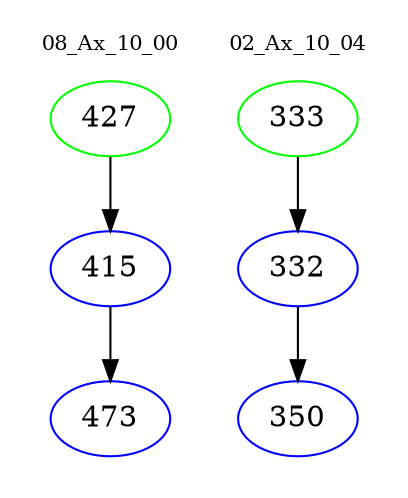 digraph{
subgraph cluster_0 {
color = white
label = "08_Ax_10_00";
fontsize=10;
T0_427 [label="427", color="green"]
T0_427 -> T0_415 [color="black"]
T0_415 [label="415", color="blue"]
T0_415 -> T0_473 [color="black"]
T0_473 [label="473", color="blue"]
}
subgraph cluster_1 {
color = white
label = "02_Ax_10_04";
fontsize=10;
T1_333 [label="333", color="green"]
T1_333 -> T1_332 [color="black"]
T1_332 [label="332", color="blue"]
T1_332 -> T1_350 [color="black"]
T1_350 [label="350", color="blue"]
}
}
